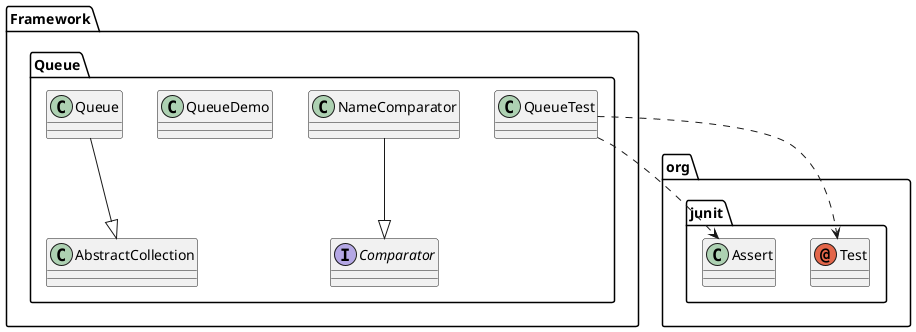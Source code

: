 @startuml Diagramme de classes
annotation org.junit.Test
class Framework.Queue.AbstractCollection
class Framework.Queue.NameComparator
class Framework.Queue.Queue
class Framework.Queue.QueueDemo
class Framework.Queue.QueueTest
class org.junit.Assert
interface Framework.Queue.Comparator
Framework.Queue.NameComparator --|> Framework.Queue.Comparator
Framework.Queue.Queue --|> Framework.Queue.AbstractCollection
Framework.Queue.QueueTest ..> org.junit.Test
Framework.Queue.QueueTest ..> org.junit.Assert
@enduml